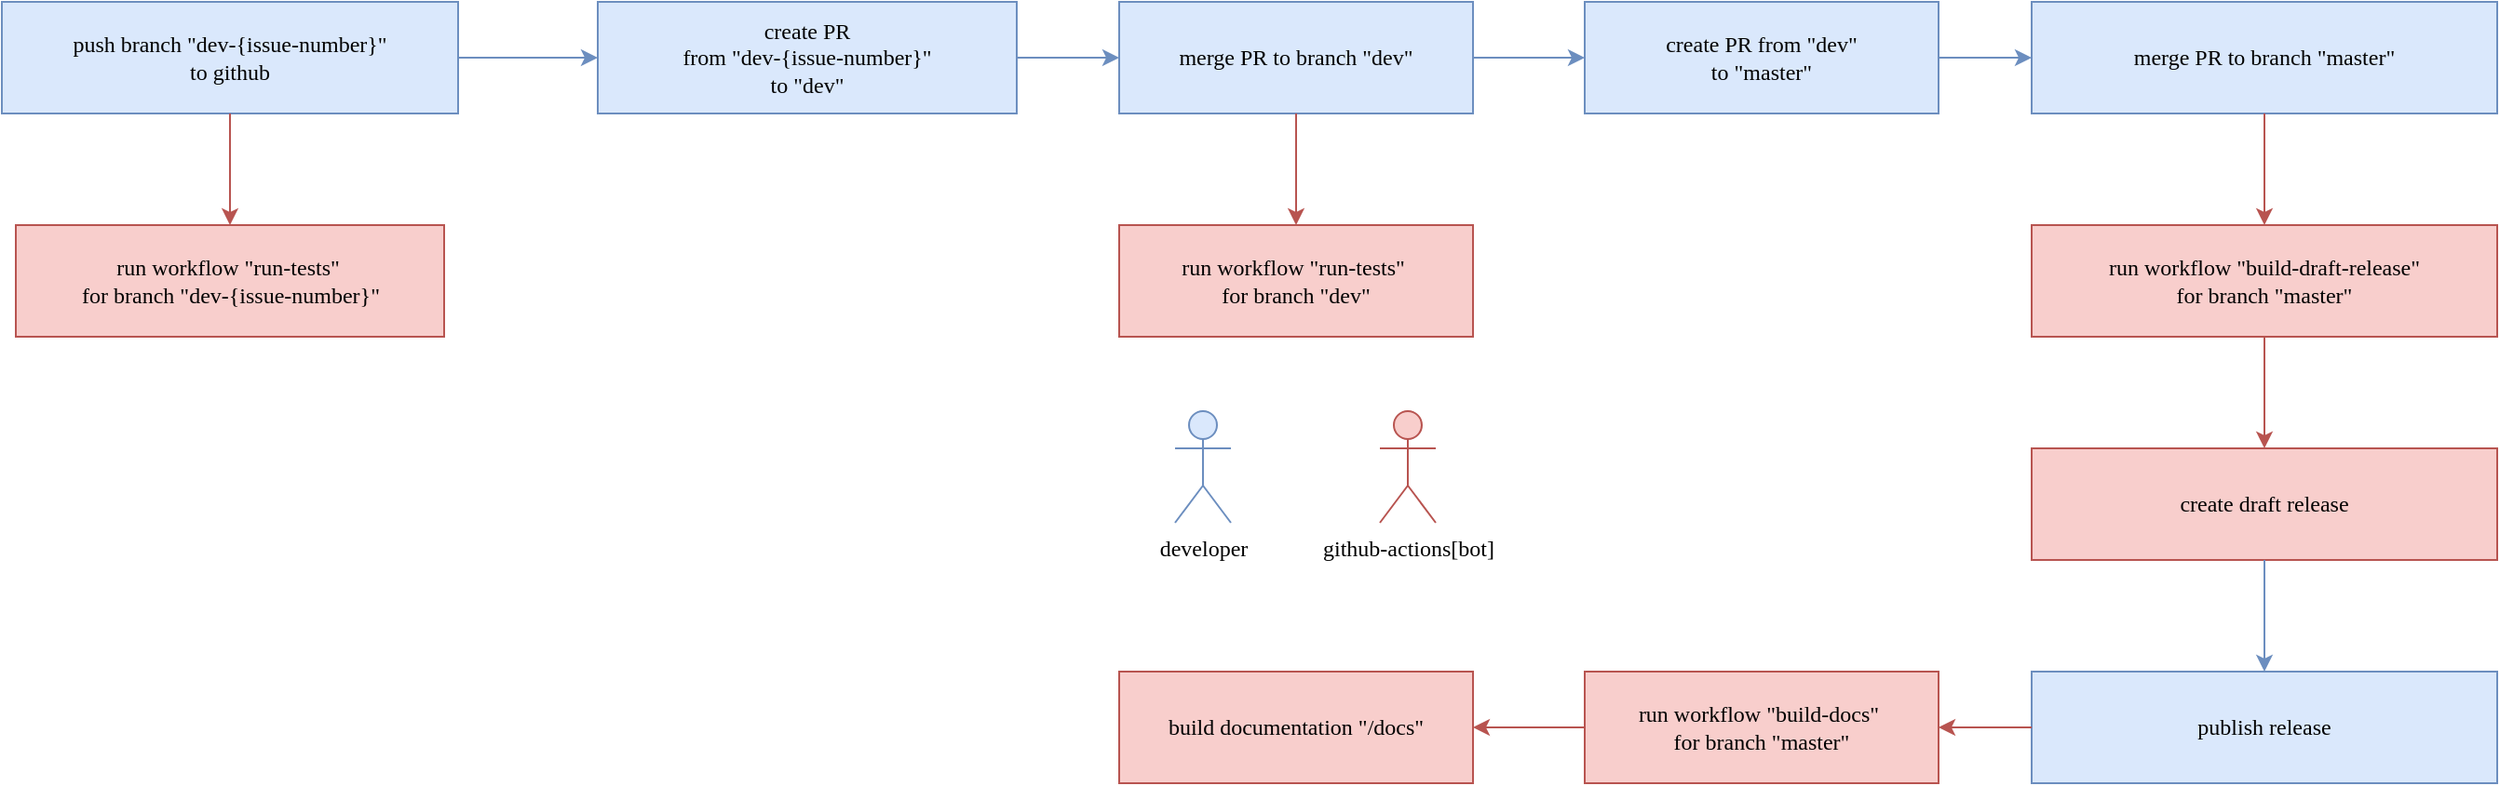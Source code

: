 <mxfile version="14.5.1" type="device"><diagram id="dqghVds5XuMjMZkWfAf2" name="Страница 1"><mxGraphModel dx="2370" dy="1370" grid="1" gridSize="10" guides="1" tooltips="1" connect="1" arrows="1" fold="1" page="1" pageScale="1" pageWidth="1600" pageHeight="1200" math="0" shadow="0"><root><mxCell id="0"/><mxCell id="1" parent="0"/><mxCell id="GnQD2r6ny-mk2S_mEQr6-1" value="merge PR to branch &quot;master&quot;" style="rounded=0;whiteSpace=wrap;html=1;fontFamily=Verdana;fontSize=12;fillColor=#dae8fc;strokeColor=#6c8ebf;" vertex="1" parent="1"><mxGeometry x="1220" y="370" width="250" height="60" as="geometry"/></mxCell><mxCell id="GnQD2r6ny-mk2S_mEQr6-2" value="merge PR to branch &quot;dev&quot;" style="rounded=0;whiteSpace=wrap;html=1;fontFamily=Verdana;fontSize=12;fillColor=#dae8fc;strokeColor=#6c8ebf;" vertex="1" parent="1"><mxGeometry x="730" y="370" width="190" height="60" as="geometry"/></mxCell><mxCell id="GnQD2r6ny-mk2S_mEQr6-3" value="developer" style="shape=umlActor;verticalLabelPosition=bottom;verticalAlign=top;html=1;outlineConnect=0;fillColor=#dae8fc;strokeColor=#6c8ebf;fontFamily=Verdana;fontSize=12;" vertex="1" parent="1"><mxGeometry x="760" y="590" width="30" height="60" as="geometry"/></mxCell><mxCell id="GnQD2r6ny-mk2S_mEQr6-4" value="push branch &quot;dev-{issue-number}&quot;&lt;br&gt;to github" style="rounded=0;whiteSpace=wrap;html=1;fontFamily=Verdana;fontSize=12;fillColor=#dae8fc;strokeColor=#6c8ebf;" vertex="1" parent="1"><mxGeometry x="130" y="370" width="245" height="60" as="geometry"/></mxCell><mxCell id="GnQD2r6ny-mk2S_mEQr6-5" value="" style="endArrow=classic;html=1;exitX=1;exitY=0.5;exitDx=0;exitDy=0;entryX=0;entryY=0.5;entryDx=0;entryDy=0;fillColor=#dae8fc;strokeColor=#6c8ebf;fontFamily=Verdana;fontSize=12;" edge="1" parent="1" source="GnQD2r6ny-mk2S_mEQr6-30" target="GnQD2r6ny-mk2S_mEQr6-2"><mxGeometry width="50" height="50" relative="1" as="geometry"><mxPoint x="740" y="420" as="sourcePoint"/><mxPoint x="790" y="370" as="targetPoint"/></mxGeometry></mxCell><mxCell id="GnQD2r6ny-mk2S_mEQr6-6" value="" style="endArrow=classic;html=1;exitX=1;exitY=0.5;exitDx=0;exitDy=0;entryX=0;entryY=0.5;entryDx=0;entryDy=0;fillColor=#dae8fc;strokeColor=#6c8ebf;fontFamily=Verdana;fontSize=12;" edge="1" parent="1" source="GnQD2r6ny-mk2S_mEQr6-2" target="GnQD2r6ny-mk2S_mEQr6-33"><mxGeometry width="50" height="50" relative="1" as="geometry"><mxPoint x="840" y="300" as="sourcePoint"/><mxPoint x="890" y="250" as="targetPoint"/></mxGeometry></mxCell><mxCell id="GnQD2r6ny-mk2S_mEQr6-9" value="run workflow &quot;run-tests&quot;&amp;nbsp;&lt;br&gt;for branch &quot;dev&quot;" style="rounded=0;whiteSpace=wrap;html=1;fontFamily=Verdana;fontSize=12;fillColor=#f8cecc;strokeColor=#b85450;" vertex="1" parent="1"><mxGeometry x="730" y="490" width="190" height="60" as="geometry"/></mxCell><mxCell id="GnQD2r6ny-mk2S_mEQr6-10" value="" style="endArrow=classic;html=1;entryX=0.5;entryY=0;entryDx=0;entryDy=0;exitX=0.5;exitY=1;exitDx=0;exitDy=0;fillColor=#f8cecc;strokeColor=#b85450;fontFamily=Verdana;fontSize=12;" edge="1" parent="1" source="GnQD2r6ny-mk2S_mEQr6-4" target="GnQD2r6ny-mk2S_mEQr6-34"><mxGeometry width="50" height="50" relative="1" as="geometry"><mxPoint x="570" y="440" as="sourcePoint"/><mxPoint x="740" y="500" as="targetPoint"/></mxGeometry></mxCell><mxCell id="GnQD2r6ny-mk2S_mEQr6-13" value="" style="endArrow=classic;html=1;exitX=0.5;exitY=1;exitDx=0;exitDy=0;entryX=0.5;entryY=0;entryDx=0;entryDy=0;fillColor=#f8cecc;strokeColor=#b85450;fontFamily=Verdana;fontSize=12;" edge="1" parent="1" source="GnQD2r6ny-mk2S_mEQr6-2" target="GnQD2r6ny-mk2S_mEQr6-9"><mxGeometry width="50" height="50" relative="1" as="geometry"><mxPoint x="820" y="530" as="sourcePoint"/><mxPoint x="870" y="480" as="targetPoint"/></mxGeometry></mxCell><mxCell id="GnQD2r6ny-mk2S_mEQr6-15" value="run workflow &quot;build-draft-release&quot;&lt;br&gt;for branch &quot;master&quot;" style="rounded=0;whiteSpace=wrap;html=1;fontFamily=Verdana;fontSize=12;fillColor=#f8cecc;strokeColor=#b85450;" vertex="1" parent="1"><mxGeometry x="1220" y="490" width="250" height="60" as="geometry"/></mxCell><mxCell id="GnQD2r6ny-mk2S_mEQr6-19" value="" style="endArrow=classic;html=1;exitX=0.5;exitY=1;exitDx=0;exitDy=0;entryX=0.5;entryY=0;entryDx=0;entryDy=0;fillColor=#f8cecc;strokeColor=#b85450;fontFamily=Verdana;fontSize=12;" edge="1" parent="1" source="GnQD2r6ny-mk2S_mEQr6-1" target="GnQD2r6ny-mk2S_mEQr6-15"><mxGeometry width="50" height="50" relative="1" as="geometry"><mxPoint x="1050" y="540" as="sourcePoint"/><mxPoint x="1100" y="490" as="targetPoint"/></mxGeometry></mxCell><mxCell id="GnQD2r6ny-mk2S_mEQr6-20" value="create draft release" style="rounded=0;whiteSpace=wrap;html=1;fontFamily=Verdana;fontSize=12;fillColor=#f8cecc;strokeColor=#b85450;" vertex="1" parent="1"><mxGeometry x="1220" y="610" width="250" height="60" as="geometry"/></mxCell><mxCell id="GnQD2r6ny-mk2S_mEQr6-25" value="github-actions[bot]" style="shape=umlActor;verticalLabelPosition=bottom;verticalAlign=top;html=1;outlineConnect=0;fontFamily=Verdana;fontSize=12;fillColor=#f8cecc;strokeColor=#b85450;" vertex="1" parent="1"><mxGeometry x="870" y="590" width="30" height="60" as="geometry"/></mxCell><mxCell id="GnQD2r6ny-mk2S_mEQr6-30" value="create PR &lt;br&gt;from &quot;dev-{issue-number}&quot; &lt;br&gt;to &quot;dev&quot;" style="rounded=0;whiteSpace=wrap;html=1;fontFamily=Verdana;fontSize=12;fillColor=#dae8fc;strokeColor=#6c8ebf;" vertex="1" parent="1"><mxGeometry x="450" y="370" width="225" height="60" as="geometry"/></mxCell><mxCell id="GnQD2r6ny-mk2S_mEQr6-31" value="" style="endArrow=classic;html=1;exitX=1;exitY=0.5;exitDx=0;exitDy=0;entryX=0;entryY=0.5;entryDx=0;entryDy=0;fillColor=#dae8fc;strokeColor=#6c8ebf;fontFamily=Verdana;fontSize=12;" edge="1" parent="1" source="GnQD2r6ny-mk2S_mEQr6-4" target="GnQD2r6ny-mk2S_mEQr6-30"><mxGeometry width="50" height="50" relative="1" as="geometry"><mxPoint x="650" y="410" as="sourcePoint"/><mxPoint x="780" y="410" as="targetPoint"/></mxGeometry></mxCell><mxCell id="GnQD2r6ny-mk2S_mEQr6-33" value="create PR from &quot;dev&quot; &lt;br&gt;to &quot;master&quot;" style="rounded=0;whiteSpace=wrap;html=1;fontFamily=Verdana;fontSize=12;fillColor=#dae8fc;strokeColor=#6c8ebf;" vertex="1" parent="1"><mxGeometry x="980" y="370" width="190" height="60" as="geometry"/></mxCell><mxCell id="GnQD2r6ny-mk2S_mEQr6-34" value="run workflow &quot;run-tests&quot;&amp;nbsp;&lt;br&gt;for branch &quot;dev-{issue-number}&quot;" style="rounded=0;whiteSpace=wrap;html=1;fontFamily=Verdana;fontSize=12;fillColor=#f8cecc;strokeColor=#b85450;" vertex="1" parent="1"><mxGeometry x="137.5" y="490" width="230" height="60" as="geometry"/></mxCell><mxCell id="GnQD2r6ny-mk2S_mEQr6-37" value="" style="endArrow=classic;html=1;exitX=1;exitY=0.5;exitDx=0;exitDy=0;entryX=0;entryY=0.5;entryDx=0;entryDy=0;fillColor=#dae8fc;strokeColor=#6c8ebf;fontFamily=Verdana;fontSize=12;" edge="1" parent="1" source="GnQD2r6ny-mk2S_mEQr6-33" target="GnQD2r6ny-mk2S_mEQr6-1"><mxGeometry width="50" height="50" relative="1" as="geometry"><mxPoint x="950" y="420" as="sourcePoint"/><mxPoint x="1070" y="420" as="targetPoint"/></mxGeometry></mxCell><mxCell id="GnQD2r6ny-mk2S_mEQr6-39" value="" style="endArrow=classic;html=1;fontFamily=Verdana;fontSize=12;exitX=0.5;exitY=1;exitDx=0;exitDy=0;entryX=0.5;entryY=0;entryDx=0;entryDy=0;fillColor=#f8cecc;strokeColor=#b85450;" edge="1" parent="1" source="GnQD2r6ny-mk2S_mEQr6-15" target="GnQD2r6ny-mk2S_mEQr6-20"><mxGeometry width="50" height="50" relative="1" as="geometry"><mxPoint x="1350" y="800" as="sourcePoint"/><mxPoint x="1400" y="750" as="targetPoint"/></mxGeometry></mxCell><mxCell id="GnQD2r6ny-mk2S_mEQr6-41" value="publish release" style="rounded=0;whiteSpace=wrap;html=1;fontFamily=Verdana;fontSize=12;fillColor=#dae8fc;strokeColor=#6c8ebf;" vertex="1" parent="1"><mxGeometry x="1220" y="730" width="250" height="60" as="geometry"/></mxCell><mxCell id="GnQD2r6ny-mk2S_mEQr6-42" value="" style="endArrow=classic;html=1;fontFamily=Verdana;fontSize=12;entryX=0.5;entryY=0;entryDx=0;entryDy=0;fillColor=#dae8fc;strokeColor=#6c8ebf;exitX=0.5;exitY=1;exitDx=0;exitDy=0;" edge="1" parent="1" target="GnQD2r6ny-mk2S_mEQr6-41" source="GnQD2r6ny-mk2S_mEQr6-20"><mxGeometry width="50" height="50" relative="1" as="geometry"><mxPoint x="1345" y="670" as="sourcePoint"/><mxPoint x="1400" y="870" as="targetPoint"/></mxGeometry></mxCell><mxCell id="GnQD2r6ny-mk2S_mEQr6-43" value="run workflow &quot;build-docs&quot;&amp;nbsp;&lt;br&gt;for branch &quot;master&quot;" style="rounded=0;whiteSpace=wrap;html=1;fontFamily=Verdana;fontSize=12;fillColor=#f8cecc;strokeColor=#b85450;" vertex="1" parent="1"><mxGeometry x="980" y="730" width="190" height="60" as="geometry"/></mxCell><mxCell id="GnQD2r6ny-mk2S_mEQr6-44" value="" style="endArrow=classic;html=1;exitX=0;exitY=0.5;exitDx=0;exitDy=0;entryX=1;entryY=0.5;entryDx=0;entryDy=0;fillColor=#f8cecc;strokeColor=#b85450;fontFamily=Verdana;fontSize=12;" edge="1" parent="1" target="GnQD2r6ny-mk2S_mEQr6-43" source="GnQD2r6ny-mk2S_mEQr6-41"><mxGeometry width="50" height="50" relative="1" as="geometry"><mxPoint x="975" y="670" as="sourcePoint"/><mxPoint x="1020" y="720" as="targetPoint"/></mxGeometry></mxCell><mxCell id="GnQD2r6ny-mk2S_mEQr6-45" value="build documentation &quot;/docs&quot;" style="rounded=0;whiteSpace=wrap;html=1;fontFamily=Verdana;fontSize=12;fillColor=#f8cecc;strokeColor=#b85450;" vertex="1" parent="1"><mxGeometry x="730" y="730" width="190" height="60" as="geometry"/></mxCell><mxCell id="GnQD2r6ny-mk2S_mEQr6-46" value="" style="endArrow=classic;html=1;exitX=0;exitY=0.5;exitDx=0;exitDy=0;entryX=1;entryY=0.5;entryDx=0;entryDy=0;fillColor=#f8cecc;strokeColor=#b85450;fontFamily=Verdana;fontSize=12;" edge="1" parent="1" target="GnQD2r6ny-mk2S_mEQr6-45" source="GnQD2r6ny-mk2S_mEQr6-43"><mxGeometry width="50" height="50" relative="1" as="geometry"><mxPoint x="980" y="760" as="sourcePoint"/><mxPoint x="780" y="720" as="targetPoint"/></mxGeometry></mxCell></root></mxGraphModel></diagram></mxfile>